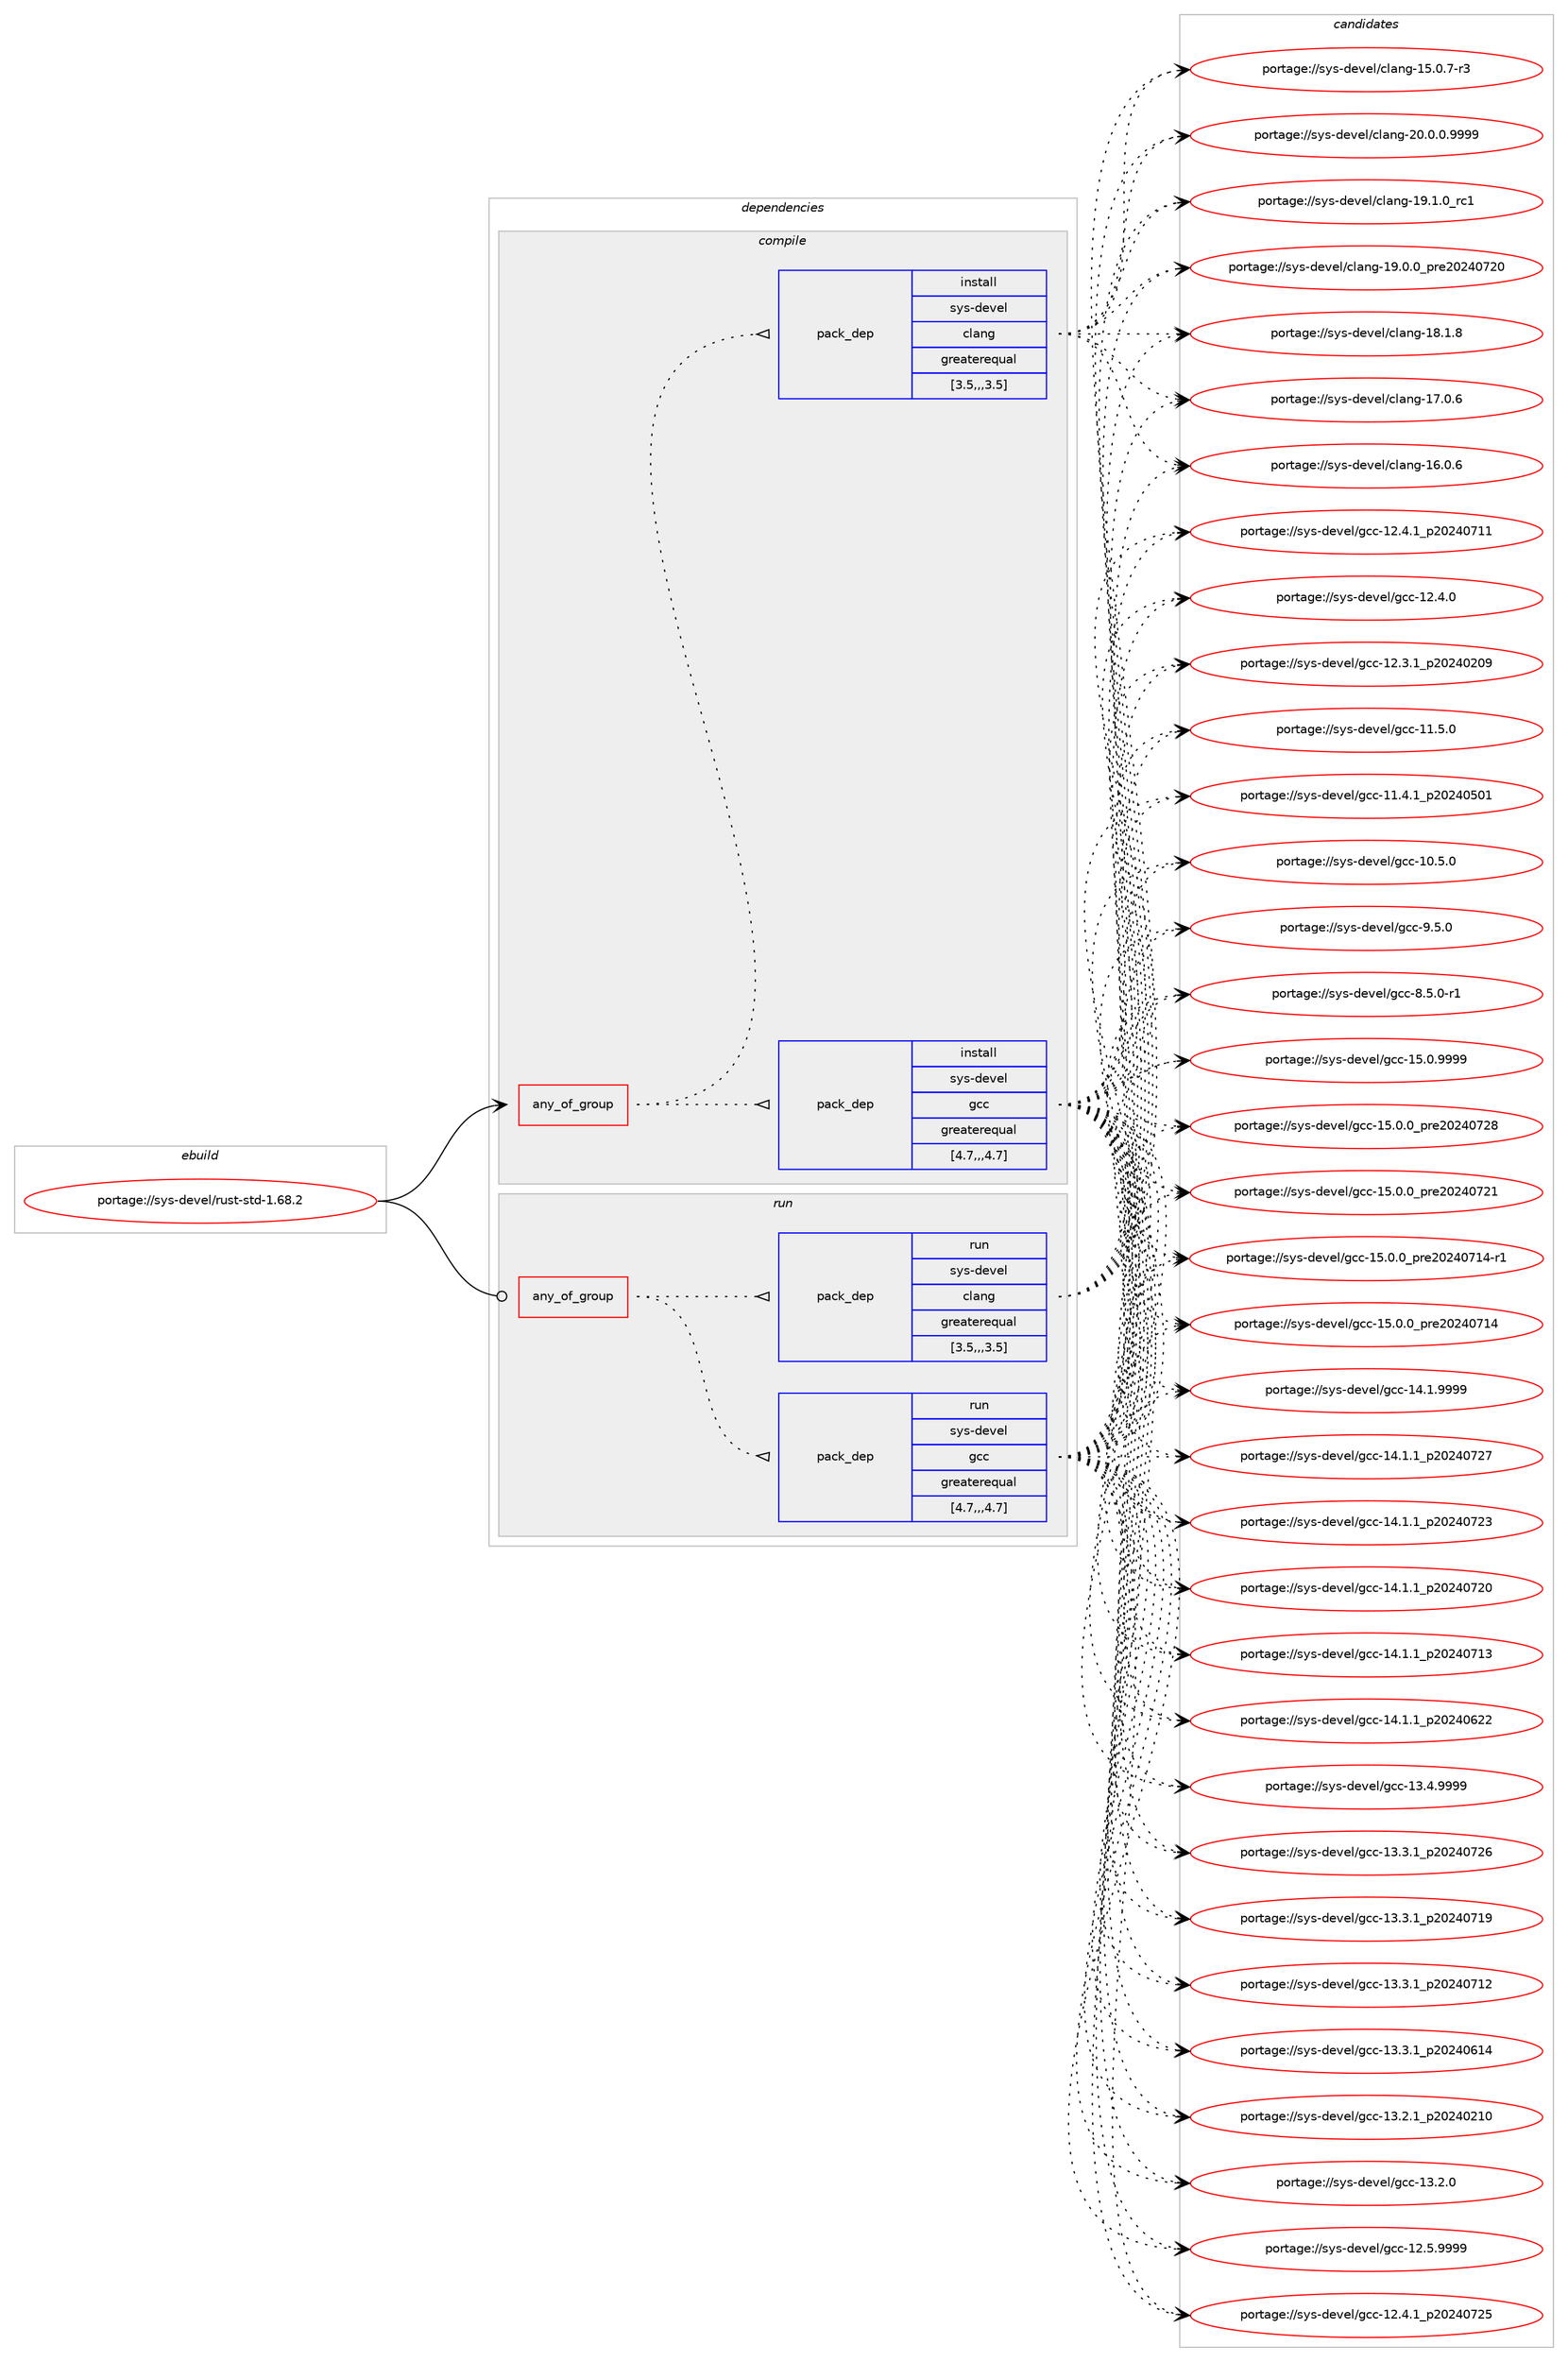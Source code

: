 digraph prolog {

# *************
# Graph options
# *************

newrank=true;
concentrate=true;
compound=true;
graph [rankdir=LR,fontname=Helvetica,fontsize=10,ranksep=1.5];#, ranksep=2.5, nodesep=0.2];
edge  [arrowhead=vee];
node  [fontname=Helvetica,fontsize=10];

# **********
# The ebuild
# **********

subgraph cluster_leftcol {
color=gray;
label=<<i>ebuild</i>>;
id [label="portage://sys-devel/rust-std-1.68.2", color=red, width=4, href="../sys-devel/rust-std-1.68.2.svg"];
}

# ****************
# The dependencies
# ****************

subgraph cluster_midcol {
color=gray;
label=<<i>dependencies</i>>;
subgraph cluster_compile {
fillcolor="#eeeeee";
style=filled;
label=<<i>compile</i>>;
subgraph any2735 {
dependency434789 [label=<<TABLE BORDER="0" CELLBORDER="1" CELLSPACING="0" CELLPADDING="4"><TR><TD CELLPADDING="10">any_of_group</TD></TR></TABLE>>, shape=none, color=red];subgraph pack316083 {
dependency434790 [label=<<TABLE BORDER="0" CELLBORDER="1" CELLSPACING="0" CELLPADDING="4" WIDTH="220"><TR><TD ROWSPAN="6" CELLPADDING="30">pack_dep</TD></TR><TR><TD WIDTH="110">install</TD></TR><TR><TD>sys-devel</TD></TR><TR><TD>gcc</TD></TR><TR><TD>greaterequal</TD></TR><TR><TD>[4.7,,,4.7]</TD></TR></TABLE>>, shape=none, color=blue];
}
dependency434789:e -> dependency434790:w [weight=20,style="dotted",arrowhead="oinv"];
subgraph pack316084 {
dependency434791 [label=<<TABLE BORDER="0" CELLBORDER="1" CELLSPACING="0" CELLPADDING="4" WIDTH="220"><TR><TD ROWSPAN="6" CELLPADDING="30">pack_dep</TD></TR><TR><TD WIDTH="110">install</TD></TR><TR><TD>sys-devel</TD></TR><TR><TD>clang</TD></TR><TR><TD>greaterequal</TD></TR><TR><TD>[3.5,,,3.5]</TD></TR></TABLE>>, shape=none, color=blue];
}
dependency434789:e -> dependency434791:w [weight=20,style="dotted",arrowhead="oinv"];
}
id:e -> dependency434789:w [weight=20,style="solid",arrowhead="vee"];
}
subgraph cluster_compileandrun {
fillcolor="#eeeeee";
style=filled;
label=<<i>compile and run</i>>;
}
subgraph cluster_run {
fillcolor="#eeeeee";
style=filled;
label=<<i>run</i>>;
subgraph any2736 {
dependency434792 [label=<<TABLE BORDER="0" CELLBORDER="1" CELLSPACING="0" CELLPADDING="4"><TR><TD CELLPADDING="10">any_of_group</TD></TR></TABLE>>, shape=none, color=red];subgraph pack316085 {
dependency434793 [label=<<TABLE BORDER="0" CELLBORDER="1" CELLSPACING="0" CELLPADDING="4" WIDTH="220"><TR><TD ROWSPAN="6" CELLPADDING="30">pack_dep</TD></TR><TR><TD WIDTH="110">run</TD></TR><TR><TD>sys-devel</TD></TR><TR><TD>gcc</TD></TR><TR><TD>greaterequal</TD></TR><TR><TD>[4.7,,,4.7]</TD></TR></TABLE>>, shape=none, color=blue];
}
dependency434792:e -> dependency434793:w [weight=20,style="dotted",arrowhead="oinv"];
subgraph pack316086 {
dependency434794 [label=<<TABLE BORDER="0" CELLBORDER="1" CELLSPACING="0" CELLPADDING="4" WIDTH="220"><TR><TD ROWSPAN="6" CELLPADDING="30">pack_dep</TD></TR><TR><TD WIDTH="110">run</TD></TR><TR><TD>sys-devel</TD></TR><TR><TD>clang</TD></TR><TR><TD>greaterequal</TD></TR><TR><TD>[3.5,,,3.5]</TD></TR></TABLE>>, shape=none, color=blue];
}
dependency434792:e -> dependency434794:w [weight=20,style="dotted",arrowhead="oinv"];
}
id:e -> dependency434792:w [weight=20,style="solid",arrowhead="odot"];
}
}

# **************
# The candidates
# **************

subgraph cluster_choices {
rank=same;
color=gray;
label=<<i>candidates</i>>;

subgraph choice316083 {
color=black;
nodesep=1;
choice1151211154510010111810110847103999945495346484657575757 [label="portage://sys-devel/gcc-15.0.9999", color=red, width=4,href="../sys-devel/gcc-15.0.9999.svg"];
choice1151211154510010111810110847103999945495346484648951121141015048505248555056 [label="portage://sys-devel/gcc-15.0.0_pre20240728", color=red, width=4,href="../sys-devel/gcc-15.0.0_pre20240728.svg"];
choice1151211154510010111810110847103999945495346484648951121141015048505248555049 [label="portage://sys-devel/gcc-15.0.0_pre20240721", color=red, width=4,href="../sys-devel/gcc-15.0.0_pre20240721.svg"];
choice11512111545100101118101108471039999454953464846489511211410150485052485549524511449 [label="portage://sys-devel/gcc-15.0.0_pre20240714-r1", color=red, width=4,href="../sys-devel/gcc-15.0.0_pre20240714-r1.svg"];
choice1151211154510010111810110847103999945495346484648951121141015048505248554952 [label="portage://sys-devel/gcc-15.0.0_pre20240714", color=red, width=4,href="../sys-devel/gcc-15.0.0_pre20240714.svg"];
choice1151211154510010111810110847103999945495246494657575757 [label="portage://sys-devel/gcc-14.1.9999", color=red, width=4,href="../sys-devel/gcc-14.1.9999.svg"];
choice1151211154510010111810110847103999945495246494649951125048505248555055 [label="portage://sys-devel/gcc-14.1.1_p20240727", color=red, width=4,href="../sys-devel/gcc-14.1.1_p20240727.svg"];
choice1151211154510010111810110847103999945495246494649951125048505248555051 [label="portage://sys-devel/gcc-14.1.1_p20240723", color=red, width=4,href="../sys-devel/gcc-14.1.1_p20240723.svg"];
choice1151211154510010111810110847103999945495246494649951125048505248555048 [label="portage://sys-devel/gcc-14.1.1_p20240720", color=red, width=4,href="../sys-devel/gcc-14.1.1_p20240720.svg"];
choice1151211154510010111810110847103999945495246494649951125048505248554951 [label="portage://sys-devel/gcc-14.1.1_p20240713", color=red, width=4,href="../sys-devel/gcc-14.1.1_p20240713.svg"];
choice1151211154510010111810110847103999945495246494649951125048505248545050 [label="portage://sys-devel/gcc-14.1.1_p20240622", color=red, width=4,href="../sys-devel/gcc-14.1.1_p20240622.svg"];
choice1151211154510010111810110847103999945495146524657575757 [label="portage://sys-devel/gcc-13.4.9999", color=red, width=4,href="../sys-devel/gcc-13.4.9999.svg"];
choice1151211154510010111810110847103999945495146514649951125048505248555054 [label="portage://sys-devel/gcc-13.3.1_p20240726", color=red, width=4,href="../sys-devel/gcc-13.3.1_p20240726.svg"];
choice1151211154510010111810110847103999945495146514649951125048505248554957 [label="portage://sys-devel/gcc-13.3.1_p20240719", color=red, width=4,href="../sys-devel/gcc-13.3.1_p20240719.svg"];
choice1151211154510010111810110847103999945495146514649951125048505248554950 [label="portage://sys-devel/gcc-13.3.1_p20240712", color=red, width=4,href="../sys-devel/gcc-13.3.1_p20240712.svg"];
choice1151211154510010111810110847103999945495146514649951125048505248544952 [label="portage://sys-devel/gcc-13.3.1_p20240614", color=red, width=4,href="../sys-devel/gcc-13.3.1_p20240614.svg"];
choice1151211154510010111810110847103999945495146504649951125048505248504948 [label="portage://sys-devel/gcc-13.2.1_p20240210", color=red, width=4,href="../sys-devel/gcc-13.2.1_p20240210.svg"];
choice1151211154510010111810110847103999945495146504648 [label="portage://sys-devel/gcc-13.2.0", color=red, width=4,href="../sys-devel/gcc-13.2.0.svg"];
choice1151211154510010111810110847103999945495046534657575757 [label="portage://sys-devel/gcc-12.5.9999", color=red, width=4,href="../sys-devel/gcc-12.5.9999.svg"];
choice1151211154510010111810110847103999945495046524649951125048505248555053 [label="portage://sys-devel/gcc-12.4.1_p20240725", color=red, width=4,href="../sys-devel/gcc-12.4.1_p20240725.svg"];
choice1151211154510010111810110847103999945495046524649951125048505248554949 [label="portage://sys-devel/gcc-12.4.1_p20240711", color=red, width=4,href="../sys-devel/gcc-12.4.1_p20240711.svg"];
choice1151211154510010111810110847103999945495046524648 [label="portage://sys-devel/gcc-12.4.0", color=red, width=4,href="../sys-devel/gcc-12.4.0.svg"];
choice1151211154510010111810110847103999945495046514649951125048505248504857 [label="portage://sys-devel/gcc-12.3.1_p20240209", color=red, width=4,href="../sys-devel/gcc-12.3.1_p20240209.svg"];
choice1151211154510010111810110847103999945494946534648 [label="portage://sys-devel/gcc-11.5.0", color=red, width=4,href="../sys-devel/gcc-11.5.0.svg"];
choice1151211154510010111810110847103999945494946524649951125048505248534849 [label="portage://sys-devel/gcc-11.4.1_p20240501", color=red, width=4,href="../sys-devel/gcc-11.4.1_p20240501.svg"];
choice1151211154510010111810110847103999945494846534648 [label="portage://sys-devel/gcc-10.5.0", color=red, width=4,href="../sys-devel/gcc-10.5.0.svg"];
choice11512111545100101118101108471039999455746534648 [label="portage://sys-devel/gcc-9.5.0", color=red, width=4,href="../sys-devel/gcc-9.5.0.svg"];
choice115121115451001011181011084710399994556465346484511449 [label="portage://sys-devel/gcc-8.5.0-r1", color=red, width=4,href="../sys-devel/gcc-8.5.0-r1.svg"];
dependency434790:e -> choice1151211154510010111810110847103999945495346484657575757:w [style=dotted,weight="100"];
dependency434790:e -> choice1151211154510010111810110847103999945495346484648951121141015048505248555056:w [style=dotted,weight="100"];
dependency434790:e -> choice1151211154510010111810110847103999945495346484648951121141015048505248555049:w [style=dotted,weight="100"];
dependency434790:e -> choice11512111545100101118101108471039999454953464846489511211410150485052485549524511449:w [style=dotted,weight="100"];
dependency434790:e -> choice1151211154510010111810110847103999945495346484648951121141015048505248554952:w [style=dotted,weight="100"];
dependency434790:e -> choice1151211154510010111810110847103999945495246494657575757:w [style=dotted,weight="100"];
dependency434790:e -> choice1151211154510010111810110847103999945495246494649951125048505248555055:w [style=dotted,weight="100"];
dependency434790:e -> choice1151211154510010111810110847103999945495246494649951125048505248555051:w [style=dotted,weight="100"];
dependency434790:e -> choice1151211154510010111810110847103999945495246494649951125048505248555048:w [style=dotted,weight="100"];
dependency434790:e -> choice1151211154510010111810110847103999945495246494649951125048505248554951:w [style=dotted,weight="100"];
dependency434790:e -> choice1151211154510010111810110847103999945495246494649951125048505248545050:w [style=dotted,weight="100"];
dependency434790:e -> choice1151211154510010111810110847103999945495146524657575757:w [style=dotted,weight="100"];
dependency434790:e -> choice1151211154510010111810110847103999945495146514649951125048505248555054:w [style=dotted,weight="100"];
dependency434790:e -> choice1151211154510010111810110847103999945495146514649951125048505248554957:w [style=dotted,weight="100"];
dependency434790:e -> choice1151211154510010111810110847103999945495146514649951125048505248554950:w [style=dotted,weight="100"];
dependency434790:e -> choice1151211154510010111810110847103999945495146514649951125048505248544952:w [style=dotted,weight="100"];
dependency434790:e -> choice1151211154510010111810110847103999945495146504649951125048505248504948:w [style=dotted,weight="100"];
dependency434790:e -> choice1151211154510010111810110847103999945495146504648:w [style=dotted,weight="100"];
dependency434790:e -> choice1151211154510010111810110847103999945495046534657575757:w [style=dotted,weight="100"];
dependency434790:e -> choice1151211154510010111810110847103999945495046524649951125048505248555053:w [style=dotted,weight="100"];
dependency434790:e -> choice1151211154510010111810110847103999945495046524649951125048505248554949:w [style=dotted,weight="100"];
dependency434790:e -> choice1151211154510010111810110847103999945495046524648:w [style=dotted,weight="100"];
dependency434790:e -> choice1151211154510010111810110847103999945495046514649951125048505248504857:w [style=dotted,weight="100"];
dependency434790:e -> choice1151211154510010111810110847103999945494946534648:w [style=dotted,weight="100"];
dependency434790:e -> choice1151211154510010111810110847103999945494946524649951125048505248534849:w [style=dotted,weight="100"];
dependency434790:e -> choice1151211154510010111810110847103999945494846534648:w [style=dotted,weight="100"];
dependency434790:e -> choice11512111545100101118101108471039999455746534648:w [style=dotted,weight="100"];
dependency434790:e -> choice115121115451001011181011084710399994556465346484511449:w [style=dotted,weight="100"];
}
subgraph choice316084 {
color=black;
nodesep=1;
choice11512111545100101118101108479910897110103455048464846484657575757 [label="portage://sys-devel/clang-20.0.0.9999", color=red, width=4,href="../sys-devel/clang-20.0.0.9999.svg"];
choice1151211154510010111810110847991089711010345495746494648951149949 [label="portage://sys-devel/clang-19.1.0_rc1", color=red, width=4,href="../sys-devel/clang-19.1.0_rc1.svg"];
choice1151211154510010111810110847991089711010345495746484648951121141015048505248555048 [label="portage://sys-devel/clang-19.0.0_pre20240720", color=red, width=4,href="../sys-devel/clang-19.0.0_pre20240720.svg"];
choice1151211154510010111810110847991089711010345495646494656 [label="portage://sys-devel/clang-18.1.8", color=red, width=4,href="../sys-devel/clang-18.1.8.svg"];
choice1151211154510010111810110847991089711010345495546484654 [label="portage://sys-devel/clang-17.0.6", color=red, width=4,href="../sys-devel/clang-17.0.6.svg"];
choice1151211154510010111810110847991089711010345495446484654 [label="portage://sys-devel/clang-16.0.6", color=red, width=4,href="../sys-devel/clang-16.0.6.svg"];
choice11512111545100101118101108479910897110103454953464846554511451 [label="portage://sys-devel/clang-15.0.7-r3", color=red, width=4,href="../sys-devel/clang-15.0.7-r3.svg"];
dependency434791:e -> choice11512111545100101118101108479910897110103455048464846484657575757:w [style=dotted,weight="100"];
dependency434791:e -> choice1151211154510010111810110847991089711010345495746494648951149949:w [style=dotted,weight="100"];
dependency434791:e -> choice1151211154510010111810110847991089711010345495746484648951121141015048505248555048:w [style=dotted,weight="100"];
dependency434791:e -> choice1151211154510010111810110847991089711010345495646494656:w [style=dotted,weight="100"];
dependency434791:e -> choice1151211154510010111810110847991089711010345495546484654:w [style=dotted,weight="100"];
dependency434791:e -> choice1151211154510010111810110847991089711010345495446484654:w [style=dotted,weight="100"];
dependency434791:e -> choice11512111545100101118101108479910897110103454953464846554511451:w [style=dotted,weight="100"];
}
subgraph choice316085 {
color=black;
nodesep=1;
choice1151211154510010111810110847103999945495346484657575757 [label="portage://sys-devel/gcc-15.0.9999", color=red, width=4,href="../sys-devel/gcc-15.0.9999.svg"];
choice1151211154510010111810110847103999945495346484648951121141015048505248555056 [label="portage://sys-devel/gcc-15.0.0_pre20240728", color=red, width=4,href="../sys-devel/gcc-15.0.0_pre20240728.svg"];
choice1151211154510010111810110847103999945495346484648951121141015048505248555049 [label="portage://sys-devel/gcc-15.0.0_pre20240721", color=red, width=4,href="../sys-devel/gcc-15.0.0_pre20240721.svg"];
choice11512111545100101118101108471039999454953464846489511211410150485052485549524511449 [label="portage://sys-devel/gcc-15.0.0_pre20240714-r1", color=red, width=4,href="../sys-devel/gcc-15.0.0_pre20240714-r1.svg"];
choice1151211154510010111810110847103999945495346484648951121141015048505248554952 [label="portage://sys-devel/gcc-15.0.0_pre20240714", color=red, width=4,href="../sys-devel/gcc-15.0.0_pre20240714.svg"];
choice1151211154510010111810110847103999945495246494657575757 [label="portage://sys-devel/gcc-14.1.9999", color=red, width=4,href="../sys-devel/gcc-14.1.9999.svg"];
choice1151211154510010111810110847103999945495246494649951125048505248555055 [label="portage://sys-devel/gcc-14.1.1_p20240727", color=red, width=4,href="../sys-devel/gcc-14.1.1_p20240727.svg"];
choice1151211154510010111810110847103999945495246494649951125048505248555051 [label="portage://sys-devel/gcc-14.1.1_p20240723", color=red, width=4,href="../sys-devel/gcc-14.1.1_p20240723.svg"];
choice1151211154510010111810110847103999945495246494649951125048505248555048 [label="portage://sys-devel/gcc-14.1.1_p20240720", color=red, width=4,href="../sys-devel/gcc-14.1.1_p20240720.svg"];
choice1151211154510010111810110847103999945495246494649951125048505248554951 [label="portage://sys-devel/gcc-14.1.1_p20240713", color=red, width=4,href="../sys-devel/gcc-14.1.1_p20240713.svg"];
choice1151211154510010111810110847103999945495246494649951125048505248545050 [label="portage://sys-devel/gcc-14.1.1_p20240622", color=red, width=4,href="../sys-devel/gcc-14.1.1_p20240622.svg"];
choice1151211154510010111810110847103999945495146524657575757 [label="portage://sys-devel/gcc-13.4.9999", color=red, width=4,href="../sys-devel/gcc-13.4.9999.svg"];
choice1151211154510010111810110847103999945495146514649951125048505248555054 [label="portage://sys-devel/gcc-13.3.1_p20240726", color=red, width=4,href="../sys-devel/gcc-13.3.1_p20240726.svg"];
choice1151211154510010111810110847103999945495146514649951125048505248554957 [label="portage://sys-devel/gcc-13.3.1_p20240719", color=red, width=4,href="../sys-devel/gcc-13.3.1_p20240719.svg"];
choice1151211154510010111810110847103999945495146514649951125048505248554950 [label="portage://sys-devel/gcc-13.3.1_p20240712", color=red, width=4,href="../sys-devel/gcc-13.3.1_p20240712.svg"];
choice1151211154510010111810110847103999945495146514649951125048505248544952 [label="portage://sys-devel/gcc-13.3.1_p20240614", color=red, width=4,href="../sys-devel/gcc-13.3.1_p20240614.svg"];
choice1151211154510010111810110847103999945495146504649951125048505248504948 [label="portage://sys-devel/gcc-13.2.1_p20240210", color=red, width=4,href="../sys-devel/gcc-13.2.1_p20240210.svg"];
choice1151211154510010111810110847103999945495146504648 [label="portage://sys-devel/gcc-13.2.0", color=red, width=4,href="../sys-devel/gcc-13.2.0.svg"];
choice1151211154510010111810110847103999945495046534657575757 [label="portage://sys-devel/gcc-12.5.9999", color=red, width=4,href="../sys-devel/gcc-12.5.9999.svg"];
choice1151211154510010111810110847103999945495046524649951125048505248555053 [label="portage://sys-devel/gcc-12.4.1_p20240725", color=red, width=4,href="../sys-devel/gcc-12.4.1_p20240725.svg"];
choice1151211154510010111810110847103999945495046524649951125048505248554949 [label="portage://sys-devel/gcc-12.4.1_p20240711", color=red, width=4,href="../sys-devel/gcc-12.4.1_p20240711.svg"];
choice1151211154510010111810110847103999945495046524648 [label="portage://sys-devel/gcc-12.4.0", color=red, width=4,href="../sys-devel/gcc-12.4.0.svg"];
choice1151211154510010111810110847103999945495046514649951125048505248504857 [label="portage://sys-devel/gcc-12.3.1_p20240209", color=red, width=4,href="../sys-devel/gcc-12.3.1_p20240209.svg"];
choice1151211154510010111810110847103999945494946534648 [label="portage://sys-devel/gcc-11.5.0", color=red, width=4,href="../sys-devel/gcc-11.5.0.svg"];
choice1151211154510010111810110847103999945494946524649951125048505248534849 [label="portage://sys-devel/gcc-11.4.1_p20240501", color=red, width=4,href="../sys-devel/gcc-11.4.1_p20240501.svg"];
choice1151211154510010111810110847103999945494846534648 [label="portage://sys-devel/gcc-10.5.0", color=red, width=4,href="../sys-devel/gcc-10.5.0.svg"];
choice11512111545100101118101108471039999455746534648 [label="portage://sys-devel/gcc-9.5.0", color=red, width=4,href="../sys-devel/gcc-9.5.0.svg"];
choice115121115451001011181011084710399994556465346484511449 [label="portage://sys-devel/gcc-8.5.0-r1", color=red, width=4,href="../sys-devel/gcc-8.5.0-r1.svg"];
dependency434793:e -> choice1151211154510010111810110847103999945495346484657575757:w [style=dotted,weight="100"];
dependency434793:e -> choice1151211154510010111810110847103999945495346484648951121141015048505248555056:w [style=dotted,weight="100"];
dependency434793:e -> choice1151211154510010111810110847103999945495346484648951121141015048505248555049:w [style=dotted,weight="100"];
dependency434793:e -> choice11512111545100101118101108471039999454953464846489511211410150485052485549524511449:w [style=dotted,weight="100"];
dependency434793:e -> choice1151211154510010111810110847103999945495346484648951121141015048505248554952:w [style=dotted,weight="100"];
dependency434793:e -> choice1151211154510010111810110847103999945495246494657575757:w [style=dotted,weight="100"];
dependency434793:e -> choice1151211154510010111810110847103999945495246494649951125048505248555055:w [style=dotted,weight="100"];
dependency434793:e -> choice1151211154510010111810110847103999945495246494649951125048505248555051:w [style=dotted,weight="100"];
dependency434793:e -> choice1151211154510010111810110847103999945495246494649951125048505248555048:w [style=dotted,weight="100"];
dependency434793:e -> choice1151211154510010111810110847103999945495246494649951125048505248554951:w [style=dotted,weight="100"];
dependency434793:e -> choice1151211154510010111810110847103999945495246494649951125048505248545050:w [style=dotted,weight="100"];
dependency434793:e -> choice1151211154510010111810110847103999945495146524657575757:w [style=dotted,weight="100"];
dependency434793:e -> choice1151211154510010111810110847103999945495146514649951125048505248555054:w [style=dotted,weight="100"];
dependency434793:e -> choice1151211154510010111810110847103999945495146514649951125048505248554957:w [style=dotted,weight="100"];
dependency434793:e -> choice1151211154510010111810110847103999945495146514649951125048505248554950:w [style=dotted,weight="100"];
dependency434793:e -> choice1151211154510010111810110847103999945495146514649951125048505248544952:w [style=dotted,weight="100"];
dependency434793:e -> choice1151211154510010111810110847103999945495146504649951125048505248504948:w [style=dotted,weight="100"];
dependency434793:e -> choice1151211154510010111810110847103999945495146504648:w [style=dotted,weight="100"];
dependency434793:e -> choice1151211154510010111810110847103999945495046534657575757:w [style=dotted,weight="100"];
dependency434793:e -> choice1151211154510010111810110847103999945495046524649951125048505248555053:w [style=dotted,weight="100"];
dependency434793:e -> choice1151211154510010111810110847103999945495046524649951125048505248554949:w [style=dotted,weight="100"];
dependency434793:e -> choice1151211154510010111810110847103999945495046524648:w [style=dotted,weight="100"];
dependency434793:e -> choice1151211154510010111810110847103999945495046514649951125048505248504857:w [style=dotted,weight="100"];
dependency434793:e -> choice1151211154510010111810110847103999945494946534648:w [style=dotted,weight="100"];
dependency434793:e -> choice1151211154510010111810110847103999945494946524649951125048505248534849:w [style=dotted,weight="100"];
dependency434793:e -> choice1151211154510010111810110847103999945494846534648:w [style=dotted,weight="100"];
dependency434793:e -> choice11512111545100101118101108471039999455746534648:w [style=dotted,weight="100"];
dependency434793:e -> choice115121115451001011181011084710399994556465346484511449:w [style=dotted,weight="100"];
}
subgraph choice316086 {
color=black;
nodesep=1;
choice11512111545100101118101108479910897110103455048464846484657575757 [label="portage://sys-devel/clang-20.0.0.9999", color=red, width=4,href="../sys-devel/clang-20.0.0.9999.svg"];
choice1151211154510010111810110847991089711010345495746494648951149949 [label="portage://sys-devel/clang-19.1.0_rc1", color=red, width=4,href="../sys-devel/clang-19.1.0_rc1.svg"];
choice1151211154510010111810110847991089711010345495746484648951121141015048505248555048 [label="portage://sys-devel/clang-19.0.0_pre20240720", color=red, width=4,href="../sys-devel/clang-19.0.0_pre20240720.svg"];
choice1151211154510010111810110847991089711010345495646494656 [label="portage://sys-devel/clang-18.1.8", color=red, width=4,href="../sys-devel/clang-18.1.8.svg"];
choice1151211154510010111810110847991089711010345495546484654 [label="portage://sys-devel/clang-17.0.6", color=red, width=4,href="../sys-devel/clang-17.0.6.svg"];
choice1151211154510010111810110847991089711010345495446484654 [label="portage://sys-devel/clang-16.0.6", color=red, width=4,href="../sys-devel/clang-16.0.6.svg"];
choice11512111545100101118101108479910897110103454953464846554511451 [label="portage://sys-devel/clang-15.0.7-r3", color=red, width=4,href="../sys-devel/clang-15.0.7-r3.svg"];
dependency434794:e -> choice11512111545100101118101108479910897110103455048464846484657575757:w [style=dotted,weight="100"];
dependency434794:e -> choice1151211154510010111810110847991089711010345495746494648951149949:w [style=dotted,weight="100"];
dependency434794:e -> choice1151211154510010111810110847991089711010345495746484648951121141015048505248555048:w [style=dotted,weight="100"];
dependency434794:e -> choice1151211154510010111810110847991089711010345495646494656:w [style=dotted,weight="100"];
dependency434794:e -> choice1151211154510010111810110847991089711010345495546484654:w [style=dotted,weight="100"];
dependency434794:e -> choice1151211154510010111810110847991089711010345495446484654:w [style=dotted,weight="100"];
dependency434794:e -> choice11512111545100101118101108479910897110103454953464846554511451:w [style=dotted,weight="100"];
}
}

}

